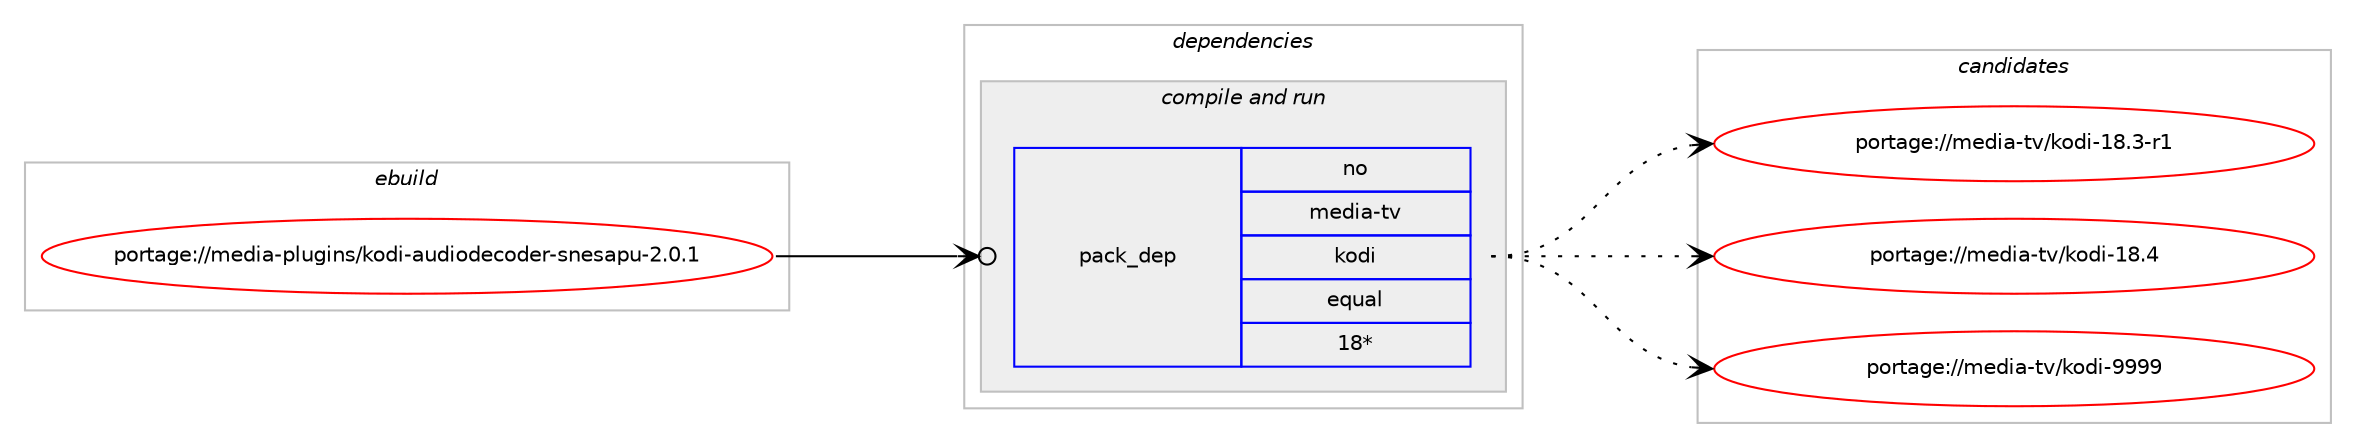 digraph prolog {

# *************
# Graph options
# *************

newrank=true;
concentrate=true;
compound=true;
graph [rankdir=LR,fontname=Helvetica,fontsize=10,ranksep=1.5];#, ranksep=2.5, nodesep=0.2];
edge  [arrowhead=vee];
node  [fontname=Helvetica,fontsize=10];

# **********
# The ebuild
# **********

subgraph cluster_leftcol {
color=gray;
rank=same;
label=<<i>ebuild</i>>;
id [label="portage://media-plugins/kodi-audiodecoder-snesapu-2.0.1", color=red, width=4, href="../media-plugins/kodi-audiodecoder-snesapu-2.0.1.svg"];
}

# ****************
# The dependencies
# ****************

subgraph cluster_midcol {
color=gray;
label=<<i>dependencies</i>>;
subgraph cluster_compile {
fillcolor="#eeeeee";
style=filled;
label=<<i>compile</i>>;
}
subgraph cluster_compileandrun {
fillcolor="#eeeeee";
style=filled;
label=<<i>compile and run</i>>;
subgraph pack239932 {
dependency326933 [label=<<TABLE BORDER="0" CELLBORDER="1" CELLSPACING="0" CELLPADDING="4" WIDTH="220"><TR><TD ROWSPAN="6" CELLPADDING="30">pack_dep</TD></TR><TR><TD WIDTH="110">no</TD></TR><TR><TD>media-tv</TD></TR><TR><TD>kodi</TD></TR><TR><TD>equal</TD></TR><TR><TD>18*</TD></TR></TABLE>>, shape=none, color=blue];
}
id:e -> dependency326933:w [weight=20,style="solid",arrowhead="odotvee"];
}
subgraph cluster_run {
fillcolor="#eeeeee";
style=filled;
label=<<i>run</i>>;
}
}

# **************
# The candidates
# **************

subgraph cluster_choices {
rank=same;
color=gray;
label=<<i>candidates</i>>;

subgraph choice239932 {
color=black;
nodesep=1;
choiceportage10910110010597451161184710711110010545495646514511449 [label="portage://media-tv/kodi-18.3-r1", color=red, width=4,href="../media-tv/kodi-18.3-r1.svg"];
choiceportage1091011001059745116118471071111001054549564652 [label="portage://media-tv/kodi-18.4", color=red, width=4,href="../media-tv/kodi-18.4.svg"];
choiceportage1091011001059745116118471071111001054557575757 [label="portage://media-tv/kodi-9999", color=red, width=4,href="../media-tv/kodi-9999.svg"];
dependency326933:e -> choiceportage10910110010597451161184710711110010545495646514511449:w [style=dotted,weight="100"];
dependency326933:e -> choiceportage1091011001059745116118471071111001054549564652:w [style=dotted,weight="100"];
dependency326933:e -> choiceportage1091011001059745116118471071111001054557575757:w [style=dotted,weight="100"];
}
}

}
